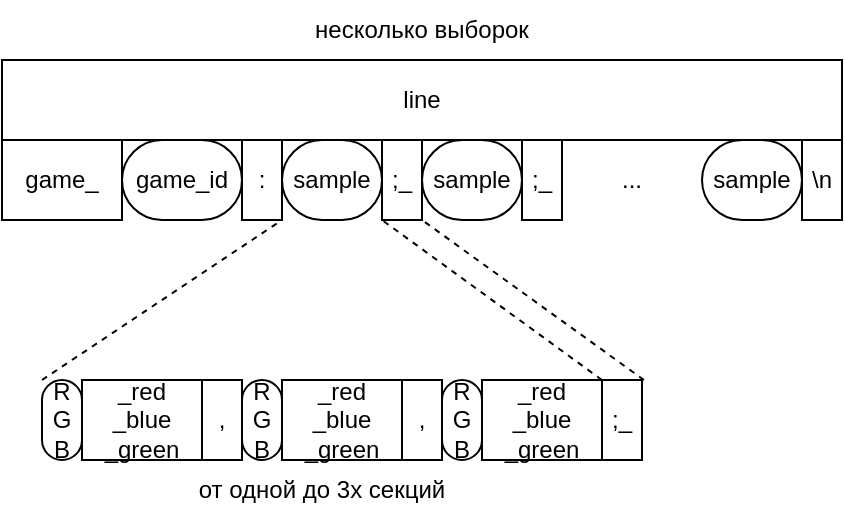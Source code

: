 <mxfile version="20.7.4" type="device"><diagram id="19v_XAxgkldJSMxiinDy" name="Страница 1"><mxGraphModel dx="400" dy="228" grid="1" gridSize="10" guides="1" tooltips="1" connect="1" arrows="1" fold="1" page="1" pageScale="1" pageWidth="1654" pageHeight="2336" math="0" shadow="0"><root><mxCell id="0"/><mxCell id="1" parent="0"/><mxCell id="ZBtVOQT-Pi5dPMrQbiJw-1" value="line" style="rounded=0;whiteSpace=wrap;html=1;" vertex="1" parent="1"><mxGeometry x="320" y="240" width="420" height="40" as="geometry"/></mxCell><mxCell id="ZBtVOQT-Pi5dPMrQbiJw-2" value="game_" style="rounded=0;whiteSpace=wrap;html=1;" vertex="1" parent="1"><mxGeometry x="320" y="280" width="60" height="40" as="geometry"/></mxCell><mxCell id="ZBtVOQT-Pi5dPMrQbiJw-3" value="_red&lt;br&gt;_blue&lt;br&gt;_green" style="rounded=0;whiteSpace=wrap;html=1;" vertex="1" parent="1"><mxGeometry x="360" y="400" width="60" height="40" as="geometry"/></mxCell><mxCell id="ZBtVOQT-Pi5dPMrQbiJw-4" value=":" style="rounded=0;whiteSpace=wrap;html=1;" vertex="1" parent="1"><mxGeometry x="440" y="280" width="20" height="40" as="geometry"/></mxCell><mxCell id="ZBtVOQT-Pi5dPMrQbiJw-5" value="game_id" style="rounded=1;whiteSpace=wrap;html=1;arcSize=50;" vertex="1" parent="1"><mxGeometry x="380" y="280" width="60" height="40" as="geometry"/></mxCell><mxCell id="ZBtVOQT-Pi5dPMrQbiJw-6" value="sample" style="rounded=1;whiteSpace=wrap;html=1;arcSize=50;" vertex="1" parent="1"><mxGeometry x="460" y="280" width="50" height="40" as="geometry"/></mxCell><mxCell id="ZBtVOQT-Pi5dPMrQbiJw-7" value=";_" style="rounded=0;whiteSpace=wrap;html=1;" vertex="1" parent="1"><mxGeometry x="510" y="280" width="20" height="40" as="geometry"/></mxCell><mxCell id="ZBtVOQT-Pi5dPMrQbiJw-8" value="\n" style="rounded=0;whiteSpace=wrap;html=1;" vertex="1" parent="1"><mxGeometry x="720" y="280" width="20" height="40" as="geometry"/></mxCell><mxCell id="ZBtVOQT-Pi5dPMrQbiJw-9" value="R&lt;br&gt;G&lt;br&gt;B" style="rounded=1;whiteSpace=wrap;html=1;arcSize=50;" vertex="1" parent="1"><mxGeometry x="340" y="400" width="20" height="40" as="geometry"/></mxCell><mxCell id="ZBtVOQT-Pi5dPMrQbiJw-12" value="," style="rounded=0;whiteSpace=wrap;html=1;" vertex="1" parent="1"><mxGeometry x="420" y="400" width="20" height="40" as="geometry"/></mxCell><mxCell id="ZBtVOQT-Pi5dPMrQbiJw-13" value="_red&lt;br&gt;_blue&lt;br&gt;_green" style="rounded=0;whiteSpace=wrap;html=1;" vertex="1" parent="1"><mxGeometry x="460" y="400" width="60" height="40" as="geometry"/></mxCell><mxCell id="ZBtVOQT-Pi5dPMrQbiJw-14" value="R&lt;br&gt;G&lt;br&gt;B" style="rounded=1;whiteSpace=wrap;html=1;arcSize=50;" vertex="1" parent="1"><mxGeometry x="440" y="400" width="20" height="40" as="geometry"/></mxCell><mxCell id="ZBtVOQT-Pi5dPMrQbiJw-15" value="," style="rounded=0;whiteSpace=wrap;html=1;" vertex="1" parent="1"><mxGeometry x="520" y="400" width="20" height="40" as="geometry"/></mxCell><mxCell id="ZBtVOQT-Pi5dPMrQbiJw-16" value="_red&lt;br&gt;_blue&lt;br&gt;_green" style="rounded=0;whiteSpace=wrap;html=1;" vertex="1" parent="1"><mxGeometry x="560" y="400" width="60" height="40" as="geometry"/></mxCell><mxCell id="ZBtVOQT-Pi5dPMrQbiJw-17" value="R&lt;br&gt;G&lt;br&gt;B" style="rounded=1;whiteSpace=wrap;html=1;arcSize=50;" vertex="1" parent="1"><mxGeometry x="540" y="400" width="20" height="40" as="geometry"/></mxCell><mxCell id="ZBtVOQT-Pi5dPMrQbiJw-18" value="от одной до 3х секций" style="text;html=1;strokeColor=none;fillColor=none;align=center;verticalAlign=middle;whiteSpace=wrap;rounded=0;" vertex="1" parent="1"><mxGeometry x="340" y="440" width="280" height="30" as="geometry"/></mxCell><mxCell id="ZBtVOQT-Pi5dPMrQbiJw-31" value="несколько выборок" style="text;html=1;strokeColor=none;fillColor=none;align=center;verticalAlign=middle;whiteSpace=wrap;rounded=0;" vertex="1" parent="1"><mxGeometry x="320" y="210" width="420" height="30" as="geometry"/></mxCell><mxCell id="ZBtVOQT-Pi5dPMrQbiJw-32" value="sample" style="rounded=1;whiteSpace=wrap;html=1;arcSize=50;" vertex="1" parent="1"><mxGeometry x="530" y="280" width="50" height="40" as="geometry"/></mxCell><mxCell id="ZBtVOQT-Pi5dPMrQbiJw-34" value=";_" style="rounded=0;whiteSpace=wrap;html=1;" vertex="1" parent="1"><mxGeometry x="580" y="280" width="20" height="40" as="geometry"/></mxCell><mxCell id="ZBtVOQT-Pi5dPMrQbiJw-35" value="sample" style="rounded=1;whiteSpace=wrap;html=1;arcSize=50;" vertex="1" parent="1"><mxGeometry x="670" y="280" width="50" height="40" as="geometry"/></mxCell><mxCell id="ZBtVOQT-Pi5dPMrQbiJw-37" value="..." style="text;html=1;strokeColor=none;fillColor=none;align=center;verticalAlign=middle;whiteSpace=wrap;rounded=0;" vertex="1" parent="1"><mxGeometry x="600" y="280" width="70" height="40" as="geometry"/></mxCell><mxCell id="ZBtVOQT-Pi5dPMrQbiJw-40" value="" style="endArrow=none;dashed=1;html=1;rounded=0;entryX=0;entryY=1;entryDx=0;entryDy=0;exitX=0;exitY=0;exitDx=0;exitDy=0;" edge="1" parent="1" source="ZBtVOQT-Pi5dPMrQbiJw-44" target="ZBtVOQT-Pi5dPMrQbiJw-7"><mxGeometry width="50" height="50" relative="1" as="geometry"><mxPoint x="620" y="460" as="sourcePoint"/><mxPoint x="670" y="410" as="targetPoint"/></mxGeometry></mxCell><mxCell id="ZBtVOQT-Pi5dPMrQbiJw-42" value="" style="endArrow=none;dashed=1;html=1;rounded=0;entryX=0;entryY=1;entryDx=0;entryDy=0;exitX=0;exitY=0;exitDx=0;exitDy=0;" edge="1" parent="1" source="ZBtVOQT-Pi5dPMrQbiJw-9" target="ZBtVOQT-Pi5dPMrQbiJw-6"><mxGeometry width="50" height="50" relative="1" as="geometry"><mxPoint x="630.72" y="407.16" as="sourcePoint"/><mxPoint x="520" y="330" as="targetPoint"/></mxGeometry></mxCell><mxCell id="ZBtVOQT-Pi5dPMrQbiJw-43" value="" style="endArrow=none;dashed=1;html=1;rounded=0;entryX=0;entryY=1;entryDx=0;entryDy=0;" edge="1" parent="1"><mxGeometry width="50" height="50" relative="1" as="geometry"><mxPoint x="641" y="400" as="sourcePoint"/><mxPoint x="530" y="320" as="targetPoint"/></mxGeometry></mxCell><mxCell id="ZBtVOQT-Pi5dPMrQbiJw-44" value=";_" style="rounded=0;whiteSpace=wrap;html=1;" vertex="1" parent="1"><mxGeometry x="620" y="400" width="20" height="40" as="geometry"/></mxCell></root></mxGraphModel></diagram></mxfile>
